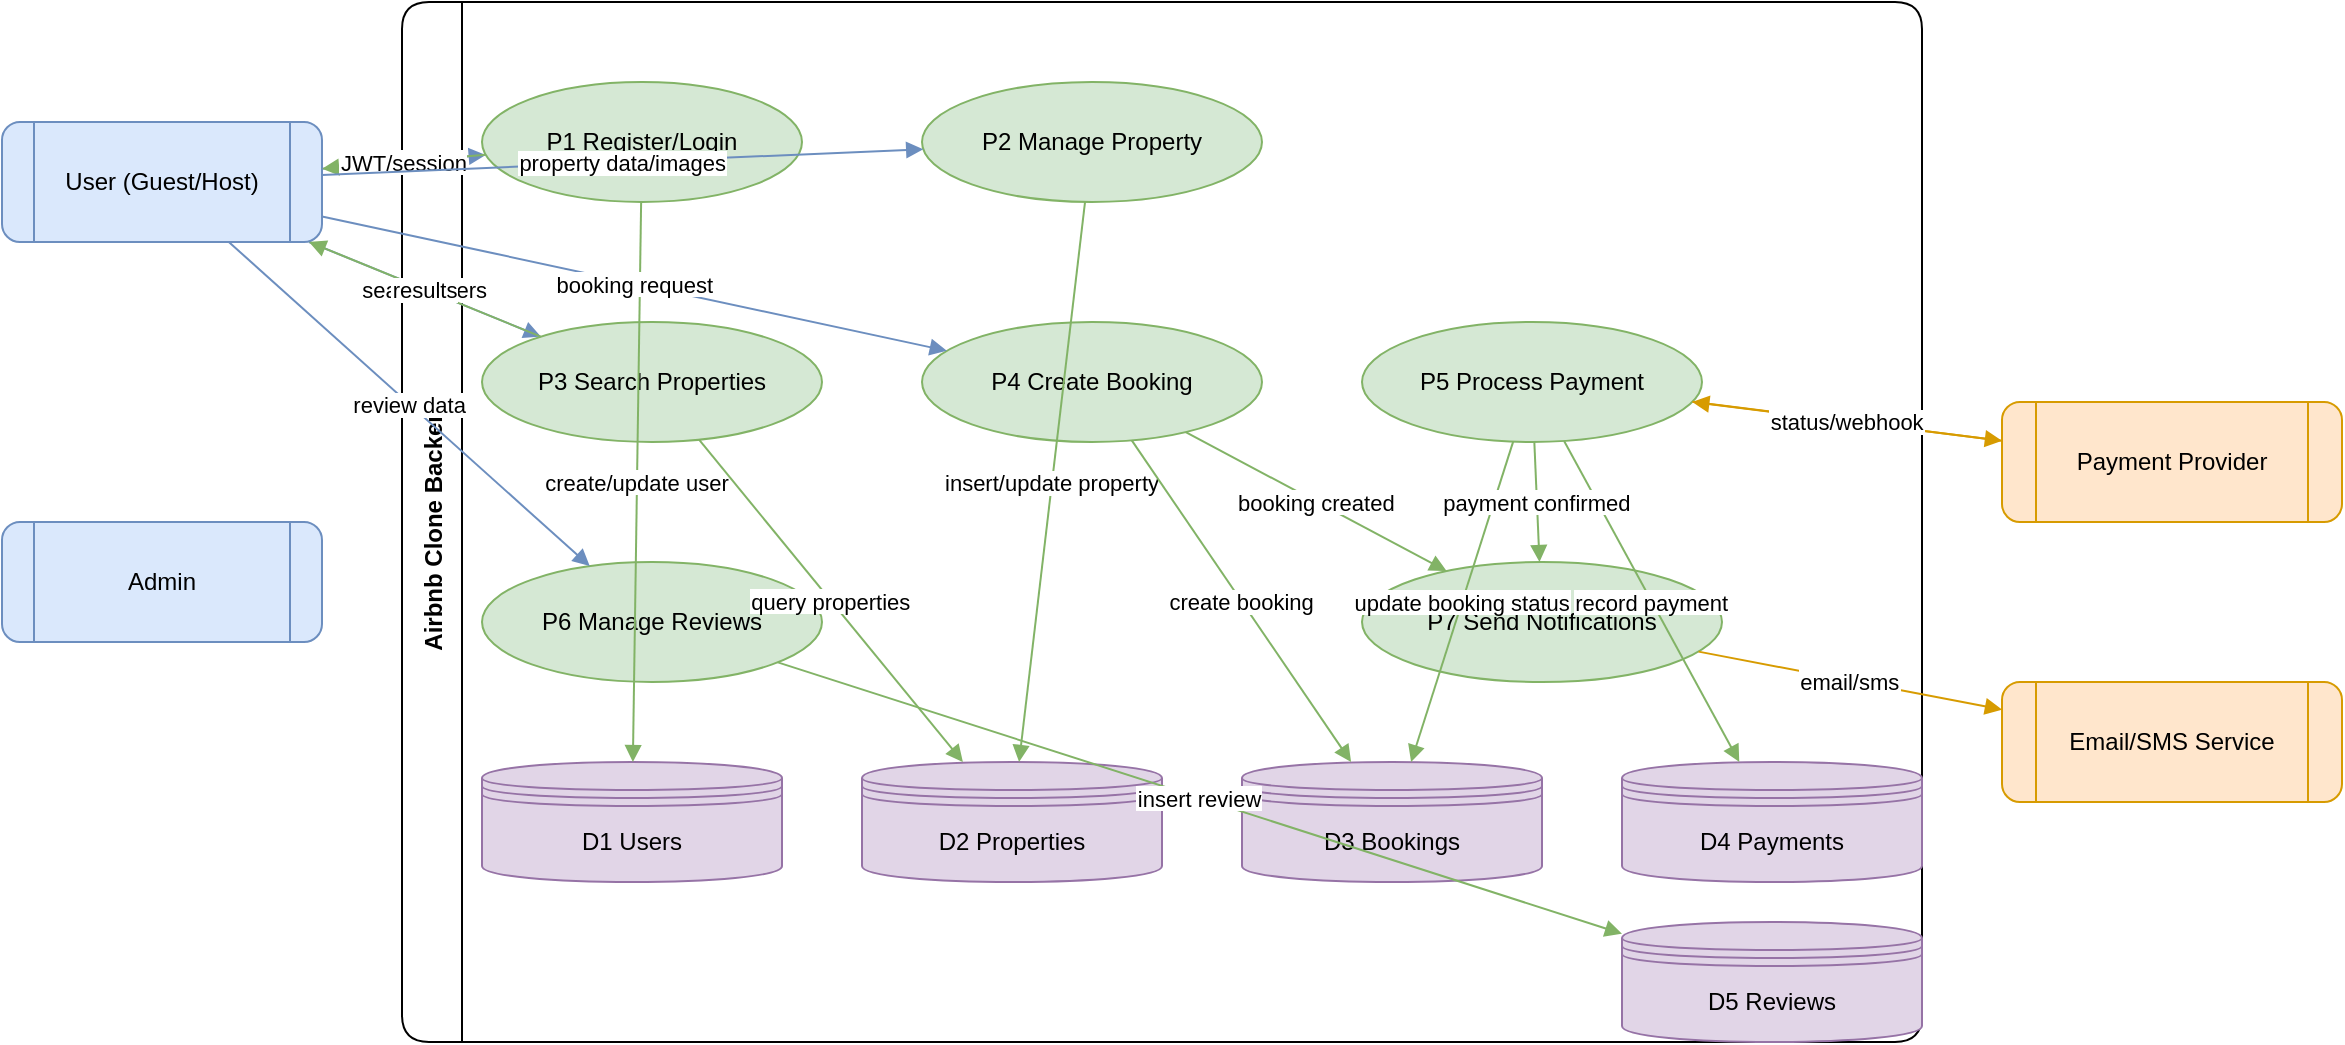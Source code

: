 <mxfile version="20.3.0">
  <diagram id="dfd" name="DFD">
    <mxGraphModel dx="1400" dy="900" grid="1" gridSize="10" guides="1" tooltips="1" connect="1" arrows="1" page="1" pageScale="1" pageWidth="1920" pageHeight="1080">
      <root>
        <mxCell id="0"/><mxCell id="1" parent="0"/>
        <!-- External Entities -->
        <mxCell id="User" value="User (Guest/Host)" style="shape=process;rounded=1;whiteSpace=wrap;html=1;fillColor=#dae8fc;strokeColor=#6c8ebf;" vertex="1" parent="1"><mxGeometry x="60" y="140" width="160" height="60" as="geometry"/></mxCell>
        <mxCell id="Admin" value="Admin" style="shape=process;rounded=1;whiteSpace=wrap;html=1;fillColor=#dae8fc;strokeColor=#6c8ebf;" vertex="1" parent="1"><mxGeometry x="60" y="340" width="160" height="60" as="geometry"/></mxCell>
        <mxCell id="PayProv" value="Payment Provider" style="shape=process;rounded=1;whiteSpace=wrap;html=1;fillColor=#ffe6cc;strokeColor=#d79b00;" vertex="1" parent="1"><mxGeometry x="1060" y="280" width="170" height="60" as="geometry"/></mxCell>
        <mxCell id="Notif" value="Email/SMS Service" style="shape=process;rounded=1;whiteSpace=wrap;html=1;fillColor=#ffe6cc;strokeColor=#d79b00;" vertex="1" parent="1"><mxGeometry x="1060" y="420" width="170" height="60" as="geometry"/></mxCell>

        <!-- System Boundary -->
        <mxCell id="System" value="Airbnb Clone Backend" style="swimlane;rounded=1;childLayout=stackLayout;horizontal=0;container=1;startSize=30;" vertex="1" parent="1">
          <mxGeometry x="260" y="80" width="760" height="520" as="geometry"/>
        </mxCell>

        <!-- Processes -->
        <mxCell id="P1" value="P1 Register/Login" style="ellipse;whiteSpace=wrap;html=1;fillColor=#d5e8d4;strokeColor=#82b366;" vertex="1" parent="System"><mxGeometry x="40" y="40" width="160" height="60" as="geometry"/></mxCell>
        <mxCell id="P2" value="P2 Manage Property" style="ellipse;whiteSpace=wrap;html=1;fillColor=#d5e8d4;strokeColor=#82b366;" vertex="1" parent="System"><mxGeometry x="260" y="40" width="170" height="60" as="geometry"/></mxCell>
        <mxCell id="P3" value="P3 Search Properties" style="ellipse;whiteSpace=wrap;html=1;fillColor=#d5e8d4;strokeColor=#82b366;" vertex="1" parent="System"><mxGeometry x="40" y="160" width="170" height="60" as="geometry"/></mxCell>
        <mxCell id="P4" value="P4 Create Booking" style="ellipse;whiteSpace=wrap;html=1;fillColor=#d5e8d4;strokeColor=#82b366;" vertex="1" parent="System"><mxGeometry x="260" y="160" width="170" height="60" as="geometry"/></mxCell>
        <mxCell id="P5" value="P5 Process Payment" style="ellipse;whiteSpace=wrap;html=1;fillColor=#d5e8d4;strokeColor=#82b366;" vertex="1" parent="System"><mxGeometry x="480" y="160" width="170" height="60" as="geometry"/></mxCell>
        <mxCell id="P6" value="P6 Manage Reviews" style="ellipse;whiteSpace=wrap;html=1;fillColor=#d5e8d4;strokeColor=#82b366;" vertex="1" parent="System"><mxGeometry x="40" y="280" width="170" height="60" as="geometry"/></mxCell>
        <mxCell id="P7" value="P7 Send Notifications" style="ellipse;whiteSpace=wrap;html=1;fillColor=#d5e8d4;strokeColor=#82b366;" vertex="1" parent="System"><mxGeometry x="480" y="280" width="180" height="60" as="geometry"/></mxCell>

        <!-- Data Stores -->
        <mxCell id="D1" value="D1 Users" style="shape=datastore;whiteSpace=wrap;html=1;fillColor=#e1d5e7;strokeColor=#9673a6;" vertex="1" parent="System"><mxGeometry x="40" y="380" width="150" height="60" as="geometry"/></mxCell>
        <mxCell id="D2" value="D2 Properties" style="shape=datastore;whiteSpace=wrap;html=1;fillColor=#e1d5e7;strokeColor=#9673a6;" vertex="1" parent="System"><mxGeometry x="230" y="380" width="150" height="60" as="geometry"/></mxCell>
        <mxCell id="D3" value="D3 Bookings" style="shape=datastore;whiteSpace=wrap;html=1;fillColor=#e1d5e7;strokeColor=#9673a6;" vertex="1" parent="System"><mxGeometry x="420" y="380" width="150" height="60" as="geometry"/></mxCell>
        <mxCell id="D4" value="D4 Payments" style="shape=datastore;whiteSpace=wrap;html=1;fillColor=#e1d5e7;strokeColor=#9673a6;" vertex="1" parent="System"><mxGeometry x="610" y="380" width="150" height="60" as="geometry"/></mxCell>
        <mxCell id="D5" value="D5 Reviews" style="shape=datastore;whiteSpace=wrap;html=1;fillColor=#e1d5e7;strokeColor=#9673a6;" vertex="1" parent="System"><mxGeometry x="610" y="460" width="150" height="60" as="geometry"/></mxCell>

        <!-- Flows -->
        <mxCell id="f1" edge="1" source="User" target="P1" value="credentials" style="endArrow=block;strokeColor=#6c8ebf;" parent="1"><mxGeometry relative="1" as="geometry"/></mxCell>
        <mxCell id="f2" edge="1" source="P1" target="D1" value="create/update user" style="endArrow=block;strokeColor=#82b366;" parent="1"><mxGeometry relative="1" as="geometry"/></mxCell>
        <mxCell id="f3" edge="1" source="P1" target="User" value="JWT/session" style="endArrow=block;strokeColor=#82b366;" parent="1"><mxGeometry relative="1" as="geometry"/></mxCell>

        <mxCell id="f4" edge="1" source="User" target="P2" value="property data/images" style="endArrow=block;strokeColor=#6c8ebf;" parent="1"><mxGeometry relative="1" as="geometry"/></mxCell>
        <mxCell id="f5" edge="1" source="P2" target="D2" value="insert/update property" style="endArrow=block;strokeColor=#82b366;" parent="1"><mxGeometry relative="1" as="geometry"/></mxCell>

        <mxCell id="f6" edge="1" source="User" target="P3" value="search filters" style="endArrow=block;strokeColor=#6c8ebf;" parent="1"><mxGeometry relative="1" as="geometry"/></mxCell>
        <mxCell id="f7" edge="1" source="P3" target="D2" value="query properties" style="endArrow=block;strokeColor=#82b366;" parent="1"><mxGeometry relative="1" as="geometry"/></mxCell>
        <mxCell id="f8" edge="1" source="P3" target="User" value="results" style="endArrow=block;strokeColor=#82b366;" parent="1"><mxGeometry relative="1" as="geometry"/></mxCell>

        <mxCell id="f9" edge="1" source="User" target="P4" value="booking request" style="endArrow=block;strokeColor=#6c8ebf;" parent="1"><mxGeometry relative="1" as="geometry"/></mxCell>
        <mxCell id="f10" edge="1" source="P4" target="D3" value="create booking" style="endArrow=block;strokeColor=#82b366;" parent="1"><mxGeometry relative="1" as="geometry"/></mxCell>

        <mxCell id="f11" edge="1" source="P5" target="PayProv" value="payment intent" style="endArrow=block;strokeColor=#d79b00;" parent="1"><mxGeometry relative="1" as="geometry"/></mxCell>
        <mxCell id="f12" edge="1" source="PayProv" target="P5" value="status/webhook" style="endArrow=block;strokeColor=#d79b00;" parent="1"><mxGeometry relative="1" as="geometry"/></mxCell>
        <mxCell id="f13" edge="1" source="P5" target="D4" value="record payment" style="endArrow=block;strokeColor=#82b366;" parent="1"><mxGeometry relative="1" as="geometry"/></mxCell>
        <mxCell id="f14" edge="1" source="P5" target="D3" value="update booking status" style="endArrow=block;strokeColor=#82b366;" parent="1"><mxGeometry relative="1" as="geometry"/></mxCell>

        <mxCell id="f15" edge="1" source="User" target="P6" value="review data" style="endArrow=block;strokeColor=#6c8ebf;" parent="1"><mxGeometry relative="1" as="geometry"/></mxCell>
        <mxCell id="f16" edge="1" source="P6" target="D5" value="insert review" style="endArrow=block;strokeColor=#82b366;" parent="1"><mxGeometry relative="1" as="geometry"/></mxCell>

        <mxCell id="f17" edge="1" source="P7" target="Notif" value="email/sms" style="endArrow=block;strokeColor=#d79b00;" parent="1"><mxGeometry relative="1" as="geometry"/></mxCell>
        <mxCell id="f18" edge="1" source="P4" target="P7" value="booking created" style="endArrow=block;strokeColor=#82b366;" parent="1"><mxGeometry relative="1" as="geometry"/></mxCell>
        <mxCell id="f19" edge="1" source="P5" target="P7" value="payment confirmed" style="endArrow=block;strokeColor=#82b366;" parent="1"><mxGeometry relative="1" as="geometry"/></mxCell>
      </root>
    </mxGraphModel>
  </diagram>
</mxfile>
